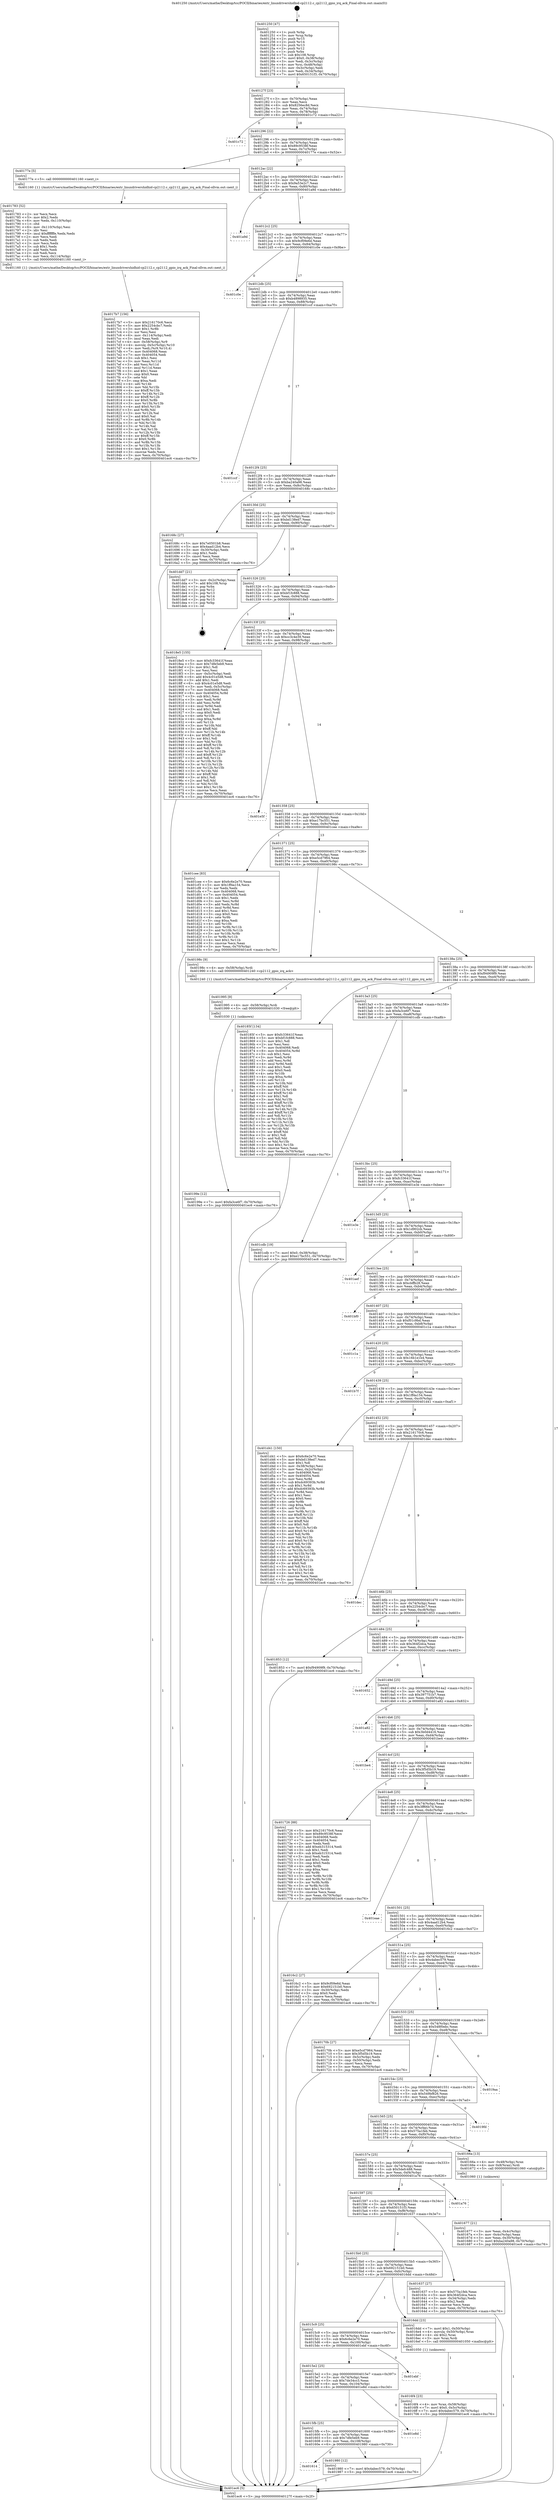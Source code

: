 digraph "0x401250" {
  label = "0x401250 (/mnt/c/Users/mathe/Desktop/tcc/POCII/binaries/extr_linuxdrivershidhid-cp2112.c_cp2112_gpio_irq_ack_Final-ollvm.out::main(0))"
  labelloc = "t"
  node[shape=record]

  Entry [label="",width=0.3,height=0.3,shape=circle,fillcolor=black,style=filled]
  "0x40127f" [label="{
     0x40127f [23]\l
     | [instrs]\l
     &nbsp;&nbsp;0x40127f \<+3\>: mov -0x70(%rbp),%eax\l
     &nbsp;&nbsp;0x401282 \<+2\>: mov %eax,%ecx\l
     &nbsp;&nbsp;0x401284 \<+6\>: sub $0x8256ec8d,%ecx\l
     &nbsp;&nbsp;0x40128a \<+3\>: mov %eax,-0x74(%rbp)\l
     &nbsp;&nbsp;0x40128d \<+3\>: mov %ecx,-0x78(%rbp)\l
     &nbsp;&nbsp;0x401290 \<+6\>: je 0000000000401c72 \<main+0xa22\>\l
  }"]
  "0x401c72" [label="{
     0x401c72\l
  }", style=dashed]
  "0x401296" [label="{
     0x401296 [22]\l
     | [instrs]\l
     &nbsp;&nbsp;0x401296 \<+5\>: jmp 000000000040129b \<main+0x4b\>\l
     &nbsp;&nbsp;0x40129b \<+3\>: mov -0x74(%rbp),%eax\l
     &nbsp;&nbsp;0x40129e \<+5\>: sub $0x89c9538f,%eax\l
     &nbsp;&nbsp;0x4012a3 \<+3\>: mov %eax,-0x7c(%rbp)\l
     &nbsp;&nbsp;0x4012a6 \<+6\>: je 000000000040177e \<main+0x52e\>\l
  }"]
  Exit [label="",width=0.3,height=0.3,shape=circle,fillcolor=black,style=filled,peripheries=2]
  "0x40177e" [label="{
     0x40177e [5]\l
     | [instrs]\l
     &nbsp;&nbsp;0x40177e \<+5\>: call 0000000000401160 \<next_i\>\l
     | [calls]\l
     &nbsp;&nbsp;0x401160 \{1\} (/mnt/c/Users/mathe/Desktop/tcc/POCII/binaries/extr_linuxdrivershidhid-cp2112.c_cp2112_gpio_irq_ack_Final-ollvm.out::next_i)\l
  }"]
  "0x4012ac" [label="{
     0x4012ac [22]\l
     | [instrs]\l
     &nbsp;&nbsp;0x4012ac \<+5\>: jmp 00000000004012b1 \<main+0x61\>\l
     &nbsp;&nbsp;0x4012b1 \<+3\>: mov -0x74(%rbp),%eax\l
     &nbsp;&nbsp;0x4012b4 \<+5\>: sub $0x9a53e2c7,%eax\l
     &nbsp;&nbsp;0x4012b9 \<+3\>: mov %eax,-0x80(%rbp)\l
     &nbsp;&nbsp;0x4012bc \<+6\>: je 0000000000401a9d \<main+0x84d\>\l
  }"]
  "0x40199e" [label="{
     0x40199e [12]\l
     | [instrs]\l
     &nbsp;&nbsp;0x40199e \<+7\>: movl $0xfa3ce6f7,-0x70(%rbp)\l
     &nbsp;&nbsp;0x4019a5 \<+5\>: jmp 0000000000401ec6 \<main+0xc76\>\l
  }"]
  "0x401a9d" [label="{
     0x401a9d\l
  }", style=dashed]
  "0x4012c2" [label="{
     0x4012c2 [25]\l
     | [instrs]\l
     &nbsp;&nbsp;0x4012c2 \<+5\>: jmp 00000000004012c7 \<main+0x77\>\l
     &nbsp;&nbsp;0x4012c7 \<+3\>: mov -0x74(%rbp),%eax\l
     &nbsp;&nbsp;0x4012ca \<+5\>: sub $0x9cf09e6d,%eax\l
     &nbsp;&nbsp;0x4012cf \<+6\>: mov %eax,-0x84(%rbp)\l
     &nbsp;&nbsp;0x4012d5 \<+6\>: je 0000000000401c0e \<main+0x9be\>\l
  }"]
  "0x401995" [label="{
     0x401995 [9]\l
     | [instrs]\l
     &nbsp;&nbsp;0x401995 \<+4\>: mov -0x58(%rbp),%rdi\l
     &nbsp;&nbsp;0x401999 \<+5\>: call 0000000000401030 \<free@plt\>\l
     | [calls]\l
     &nbsp;&nbsp;0x401030 \{1\} (unknown)\l
  }"]
  "0x401c0e" [label="{
     0x401c0e\l
  }", style=dashed]
  "0x4012db" [label="{
     0x4012db [25]\l
     | [instrs]\l
     &nbsp;&nbsp;0x4012db \<+5\>: jmp 00000000004012e0 \<main+0x90\>\l
     &nbsp;&nbsp;0x4012e0 \<+3\>: mov -0x74(%rbp),%eax\l
     &nbsp;&nbsp;0x4012e3 \<+5\>: sub $0xb4898935,%eax\l
     &nbsp;&nbsp;0x4012e8 \<+6\>: mov %eax,-0x88(%rbp)\l
     &nbsp;&nbsp;0x4012ee \<+6\>: je 0000000000401ccf \<main+0xa7f\>\l
  }"]
  "0x401614" [label="{
     0x401614\l
  }", style=dashed]
  "0x401ccf" [label="{
     0x401ccf\l
  }", style=dashed]
  "0x4012f4" [label="{
     0x4012f4 [25]\l
     | [instrs]\l
     &nbsp;&nbsp;0x4012f4 \<+5\>: jmp 00000000004012f9 \<main+0xa9\>\l
     &nbsp;&nbsp;0x4012f9 \<+3\>: mov -0x74(%rbp),%eax\l
     &nbsp;&nbsp;0x4012fc \<+5\>: sub $0xba240a98,%eax\l
     &nbsp;&nbsp;0x401301 \<+6\>: mov %eax,-0x8c(%rbp)\l
     &nbsp;&nbsp;0x401307 \<+6\>: je 000000000040168c \<main+0x43c\>\l
  }"]
  "0x401980" [label="{
     0x401980 [12]\l
     | [instrs]\l
     &nbsp;&nbsp;0x401980 \<+7\>: movl $0x4abec579,-0x70(%rbp)\l
     &nbsp;&nbsp;0x401987 \<+5\>: jmp 0000000000401ec6 \<main+0xc76\>\l
  }"]
  "0x40168c" [label="{
     0x40168c [27]\l
     | [instrs]\l
     &nbsp;&nbsp;0x40168c \<+5\>: mov $0x7e0501b8,%eax\l
     &nbsp;&nbsp;0x401691 \<+5\>: mov $0x4aad12b4,%ecx\l
     &nbsp;&nbsp;0x401696 \<+3\>: mov -0x30(%rbp),%edx\l
     &nbsp;&nbsp;0x401699 \<+3\>: cmp $0x1,%edx\l
     &nbsp;&nbsp;0x40169c \<+3\>: cmovl %ecx,%eax\l
     &nbsp;&nbsp;0x40169f \<+3\>: mov %eax,-0x70(%rbp)\l
     &nbsp;&nbsp;0x4016a2 \<+5\>: jmp 0000000000401ec6 \<main+0xc76\>\l
  }"]
  "0x40130d" [label="{
     0x40130d [25]\l
     | [instrs]\l
     &nbsp;&nbsp;0x40130d \<+5\>: jmp 0000000000401312 \<main+0xc2\>\l
     &nbsp;&nbsp;0x401312 \<+3\>: mov -0x74(%rbp),%eax\l
     &nbsp;&nbsp;0x401315 \<+5\>: sub $0xbd138ed7,%eax\l
     &nbsp;&nbsp;0x40131a \<+6\>: mov %eax,-0x90(%rbp)\l
     &nbsp;&nbsp;0x401320 \<+6\>: je 0000000000401dd7 \<main+0xb87\>\l
  }"]
  "0x4015fb" [label="{
     0x4015fb [25]\l
     | [instrs]\l
     &nbsp;&nbsp;0x4015fb \<+5\>: jmp 0000000000401600 \<main+0x3b0\>\l
     &nbsp;&nbsp;0x401600 \<+3\>: mov -0x74(%rbp),%eax\l
     &nbsp;&nbsp;0x401603 \<+5\>: sub $0x7dfe5eb9,%eax\l
     &nbsp;&nbsp;0x401608 \<+6\>: mov %eax,-0x108(%rbp)\l
     &nbsp;&nbsp;0x40160e \<+6\>: je 0000000000401980 \<main+0x730\>\l
  }"]
  "0x401dd7" [label="{
     0x401dd7 [21]\l
     | [instrs]\l
     &nbsp;&nbsp;0x401dd7 \<+3\>: mov -0x2c(%rbp),%eax\l
     &nbsp;&nbsp;0x401dda \<+7\>: add $0x108,%rsp\l
     &nbsp;&nbsp;0x401de1 \<+1\>: pop %rbx\l
     &nbsp;&nbsp;0x401de2 \<+2\>: pop %r12\l
     &nbsp;&nbsp;0x401de4 \<+2\>: pop %r13\l
     &nbsp;&nbsp;0x401de6 \<+2\>: pop %r14\l
     &nbsp;&nbsp;0x401de8 \<+2\>: pop %r15\l
     &nbsp;&nbsp;0x401dea \<+1\>: pop %rbp\l
     &nbsp;&nbsp;0x401deb \<+1\>: ret\l
  }"]
  "0x401326" [label="{
     0x401326 [25]\l
     | [instrs]\l
     &nbsp;&nbsp;0x401326 \<+5\>: jmp 000000000040132b \<main+0xdb\>\l
     &nbsp;&nbsp;0x40132b \<+3\>: mov -0x74(%rbp),%eax\l
     &nbsp;&nbsp;0x40132e \<+5\>: sub $0xbf1fc888,%eax\l
     &nbsp;&nbsp;0x401333 \<+6\>: mov %eax,-0x94(%rbp)\l
     &nbsp;&nbsp;0x401339 \<+6\>: je 00000000004018e5 \<main+0x695\>\l
  }"]
  "0x401e8d" [label="{
     0x401e8d\l
  }", style=dashed]
  "0x4018e5" [label="{
     0x4018e5 [155]\l
     | [instrs]\l
     &nbsp;&nbsp;0x4018e5 \<+5\>: mov $0xfc33641f,%eax\l
     &nbsp;&nbsp;0x4018ea \<+5\>: mov $0x7dfe5eb9,%ecx\l
     &nbsp;&nbsp;0x4018ef \<+2\>: mov $0x1,%dl\l
     &nbsp;&nbsp;0x4018f1 \<+2\>: xor %esi,%esi\l
     &nbsp;&nbsp;0x4018f3 \<+3\>: mov -0x5c(%rbp),%edi\l
     &nbsp;&nbsp;0x4018f6 \<+6\>: add $0x4c01e5d8,%edi\l
     &nbsp;&nbsp;0x4018fc \<+3\>: add $0x1,%edi\l
     &nbsp;&nbsp;0x4018ff \<+6\>: sub $0x4c01e5d8,%edi\l
     &nbsp;&nbsp;0x401905 \<+3\>: mov %edi,-0x5c(%rbp)\l
     &nbsp;&nbsp;0x401908 \<+7\>: mov 0x404068,%edi\l
     &nbsp;&nbsp;0x40190f \<+8\>: mov 0x404054,%r8d\l
     &nbsp;&nbsp;0x401917 \<+3\>: sub $0x1,%esi\l
     &nbsp;&nbsp;0x40191a \<+3\>: mov %edi,%r9d\l
     &nbsp;&nbsp;0x40191d \<+3\>: add %esi,%r9d\l
     &nbsp;&nbsp;0x401920 \<+4\>: imul %r9d,%edi\l
     &nbsp;&nbsp;0x401924 \<+3\>: and $0x1,%edi\l
     &nbsp;&nbsp;0x401927 \<+3\>: cmp $0x0,%edi\l
     &nbsp;&nbsp;0x40192a \<+4\>: sete %r10b\l
     &nbsp;&nbsp;0x40192e \<+4\>: cmp $0xa,%r8d\l
     &nbsp;&nbsp;0x401932 \<+4\>: setl %r11b\l
     &nbsp;&nbsp;0x401936 \<+3\>: mov %r10b,%bl\l
     &nbsp;&nbsp;0x401939 \<+3\>: xor $0xff,%bl\l
     &nbsp;&nbsp;0x40193c \<+3\>: mov %r11b,%r14b\l
     &nbsp;&nbsp;0x40193f \<+4\>: xor $0xff,%r14b\l
     &nbsp;&nbsp;0x401943 \<+3\>: xor $0x1,%dl\l
     &nbsp;&nbsp;0x401946 \<+3\>: mov %bl,%r15b\l
     &nbsp;&nbsp;0x401949 \<+4\>: and $0xff,%r15b\l
     &nbsp;&nbsp;0x40194d \<+3\>: and %dl,%r10b\l
     &nbsp;&nbsp;0x401950 \<+3\>: mov %r14b,%r12b\l
     &nbsp;&nbsp;0x401953 \<+4\>: and $0xff,%r12b\l
     &nbsp;&nbsp;0x401957 \<+3\>: and %dl,%r11b\l
     &nbsp;&nbsp;0x40195a \<+3\>: or %r10b,%r15b\l
     &nbsp;&nbsp;0x40195d \<+3\>: or %r11b,%r12b\l
     &nbsp;&nbsp;0x401960 \<+3\>: xor %r12b,%r15b\l
     &nbsp;&nbsp;0x401963 \<+3\>: or %r14b,%bl\l
     &nbsp;&nbsp;0x401966 \<+3\>: xor $0xff,%bl\l
     &nbsp;&nbsp;0x401969 \<+3\>: or $0x1,%dl\l
     &nbsp;&nbsp;0x40196c \<+2\>: and %dl,%bl\l
     &nbsp;&nbsp;0x40196e \<+3\>: or %bl,%r15b\l
     &nbsp;&nbsp;0x401971 \<+4\>: test $0x1,%r15b\l
     &nbsp;&nbsp;0x401975 \<+3\>: cmovne %ecx,%eax\l
     &nbsp;&nbsp;0x401978 \<+3\>: mov %eax,-0x70(%rbp)\l
     &nbsp;&nbsp;0x40197b \<+5\>: jmp 0000000000401ec6 \<main+0xc76\>\l
  }"]
  "0x40133f" [label="{
     0x40133f [25]\l
     | [instrs]\l
     &nbsp;&nbsp;0x40133f \<+5\>: jmp 0000000000401344 \<main+0xf4\>\l
     &nbsp;&nbsp;0x401344 \<+3\>: mov -0x74(%rbp),%eax\l
     &nbsp;&nbsp;0x401347 \<+5\>: sub $0xcc3c4e39,%eax\l
     &nbsp;&nbsp;0x40134c \<+6\>: mov %eax,-0x98(%rbp)\l
     &nbsp;&nbsp;0x401352 \<+6\>: je 0000000000401e5f \<main+0xc0f\>\l
  }"]
  "0x4015e2" [label="{
     0x4015e2 [25]\l
     | [instrs]\l
     &nbsp;&nbsp;0x4015e2 \<+5\>: jmp 00000000004015e7 \<main+0x397\>\l
     &nbsp;&nbsp;0x4015e7 \<+3\>: mov -0x74(%rbp),%eax\l
     &nbsp;&nbsp;0x4015ea \<+5\>: sub $0x7de34cc3,%eax\l
     &nbsp;&nbsp;0x4015ef \<+6\>: mov %eax,-0x104(%rbp)\l
     &nbsp;&nbsp;0x4015f5 \<+6\>: je 0000000000401e8d \<main+0xc3d\>\l
  }"]
  "0x401e5f" [label="{
     0x401e5f\l
  }", style=dashed]
  "0x401358" [label="{
     0x401358 [25]\l
     | [instrs]\l
     &nbsp;&nbsp;0x401358 \<+5\>: jmp 000000000040135d \<main+0x10d\>\l
     &nbsp;&nbsp;0x40135d \<+3\>: mov -0x74(%rbp),%eax\l
     &nbsp;&nbsp;0x401360 \<+5\>: sub $0xe17bc551,%eax\l
     &nbsp;&nbsp;0x401365 \<+6\>: mov %eax,-0x9c(%rbp)\l
     &nbsp;&nbsp;0x40136b \<+6\>: je 0000000000401cee \<main+0xa9e\>\l
  }"]
  "0x401ebf" [label="{
     0x401ebf\l
  }", style=dashed]
  "0x401cee" [label="{
     0x401cee [83]\l
     | [instrs]\l
     &nbsp;&nbsp;0x401cee \<+5\>: mov $0x6c6e2e70,%eax\l
     &nbsp;&nbsp;0x401cf3 \<+5\>: mov $0x1ff4a154,%ecx\l
     &nbsp;&nbsp;0x401cf8 \<+2\>: xor %edx,%edx\l
     &nbsp;&nbsp;0x401cfa \<+7\>: mov 0x404068,%esi\l
     &nbsp;&nbsp;0x401d01 \<+7\>: mov 0x404054,%edi\l
     &nbsp;&nbsp;0x401d08 \<+3\>: sub $0x1,%edx\l
     &nbsp;&nbsp;0x401d0b \<+3\>: mov %esi,%r8d\l
     &nbsp;&nbsp;0x401d0e \<+3\>: add %edx,%r8d\l
     &nbsp;&nbsp;0x401d11 \<+4\>: imul %r8d,%esi\l
     &nbsp;&nbsp;0x401d15 \<+3\>: and $0x1,%esi\l
     &nbsp;&nbsp;0x401d18 \<+3\>: cmp $0x0,%esi\l
     &nbsp;&nbsp;0x401d1b \<+4\>: sete %r9b\l
     &nbsp;&nbsp;0x401d1f \<+3\>: cmp $0xa,%edi\l
     &nbsp;&nbsp;0x401d22 \<+4\>: setl %r10b\l
     &nbsp;&nbsp;0x401d26 \<+3\>: mov %r9b,%r11b\l
     &nbsp;&nbsp;0x401d29 \<+3\>: and %r10b,%r11b\l
     &nbsp;&nbsp;0x401d2c \<+3\>: xor %r10b,%r9b\l
     &nbsp;&nbsp;0x401d2f \<+3\>: or %r9b,%r11b\l
     &nbsp;&nbsp;0x401d32 \<+4\>: test $0x1,%r11b\l
     &nbsp;&nbsp;0x401d36 \<+3\>: cmovne %ecx,%eax\l
     &nbsp;&nbsp;0x401d39 \<+3\>: mov %eax,-0x70(%rbp)\l
     &nbsp;&nbsp;0x401d3c \<+5\>: jmp 0000000000401ec6 \<main+0xc76\>\l
  }"]
  "0x401371" [label="{
     0x401371 [25]\l
     | [instrs]\l
     &nbsp;&nbsp;0x401371 \<+5\>: jmp 0000000000401376 \<main+0x126\>\l
     &nbsp;&nbsp;0x401376 \<+3\>: mov -0x74(%rbp),%eax\l
     &nbsp;&nbsp;0x401379 \<+5\>: sub $0xe5cd7964,%eax\l
     &nbsp;&nbsp;0x40137e \<+6\>: mov %eax,-0xa0(%rbp)\l
     &nbsp;&nbsp;0x401384 \<+6\>: je 000000000040198c \<main+0x73c\>\l
  }"]
  "0x4017b7" [label="{
     0x4017b7 [156]\l
     | [instrs]\l
     &nbsp;&nbsp;0x4017b7 \<+5\>: mov $0x216170c6,%ecx\l
     &nbsp;&nbsp;0x4017bc \<+5\>: mov $0x2254cbc7,%edx\l
     &nbsp;&nbsp;0x4017c1 \<+3\>: mov $0x1,%r8b\l
     &nbsp;&nbsp;0x4017c4 \<+2\>: xor %esi,%esi\l
     &nbsp;&nbsp;0x4017c6 \<+6\>: mov -0x114(%rbp),%edi\l
     &nbsp;&nbsp;0x4017cc \<+3\>: imul %eax,%edi\l
     &nbsp;&nbsp;0x4017cf \<+4\>: mov -0x58(%rbp),%r9\l
     &nbsp;&nbsp;0x4017d3 \<+4\>: movslq -0x5c(%rbp),%r10\l
     &nbsp;&nbsp;0x4017d7 \<+4\>: mov %edi,(%r9,%r10,4)\l
     &nbsp;&nbsp;0x4017db \<+7\>: mov 0x404068,%eax\l
     &nbsp;&nbsp;0x4017e2 \<+7\>: mov 0x404054,%edi\l
     &nbsp;&nbsp;0x4017e9 \<+3\>: sub $0x1,%esi\l
     &nbsp;&nbsp;0x4017ec \<+3\>: mov %eax,%r11d\l
     &nbsp;&nbsp;0x4017ef \<+3\>: add %esi,%r11d\l
     &nbsp;&nbsp;0x4017f2 \<+4\>: imul %r11d,%eax\l
     &nbsp;&nbsp;0x4017f6 \<+3\>: and $0x1,%eax\l
     &nbsp;&nbsp;0x4017f9 \<+3\>: cmp $0x0,%eax\l
     &nbsp;&nbsp;0x4017fc \<+3\>: sete %bl\l
     &nbsp;&nbsp;0x4017ff \<+3\>: cmp $0xa,%edi\l
     &nbsp;&nbsp;0x401802 \<+4\>: setl %r14b\l
     &nbsp;&nbsp;0x401806 \<+3\>: mov %bl,%r15b\l
     &nbsp;&nbsp;0x401809 \<+4\>: xor $0xff,%r15b\l
     &nbsp;&nbsp;0x40180d \<+3\>: mov %r14b,%r12b\l
     &nbsp;&nbsp;0x401810 \<+4\>: xor $0xff,%r12b\l
     &nbsp;&nbsp;0x401814 \<+4\>: xor $0x0,%r8b\l
     &nbsp;&nbsp;0x401818 \<+3\>: mov %r15b,%r13b\l
     &nbsp;&nbsp;0x40181b \<+4\>: and $0x0,%r13b\l
     &nbsp;&nbsp;0x40181f \<+3\>: and %r8b,%bl\l
     &nbsp;&nbsp;0x401822 \<+3\>: mov %r12b,%al\l
     &nbsp;&nbsp;0x401825 \<+2\>: and $0x0,%al\l
     &nbsp;&nbsp;0x401827 \<+3\>: and %r8b,%r14b\l
     &nbsp;&nbsp;0x40182a \<+3\>: or %bl,%r13b\l
     &nbsp;&nbsp;0x40182d \<+3\>: or %r14b,%al\l
     &nbsp;&nbsp;0x401830 \<+3\>: xor %al,%r13b\l
     &nbsp;&nbsp;0x401833 \<+3\>: or %r12b,%r15b\l
     &nbsp;&nbsp;0x401836 \<+4\>: xor $0xff,%r15b\l
     &nbsp;&nbsp;0x40183a \<+4\>: or $0x0,%r8b\l
     &nbsp;&nbsp;0x40183e \<+3\>: and %r8b,%r15b\l
     &nbsp;&nbsp;0x401841 \<+3\>: or %r15b,%r13b\l
     &nbsp;&nbsp;0x401844 \<+4\>: test $0x1,%r13b\l
     &nbsp;&nbsp;0x401848 \<+3\>: cmovne %edx,%ecx\l
     &nbsp;&nbsp;0x40184b \<+3\>: mov %ecx,-0x70(%rbp)\l
     &nbsp;&nbsp;0x40184e \<+5\>: jmp 0000000000401ec6 \<main+0xc76\>\l
  }"]
  "0x40198c" [label="{
     0x40198c [9]\l
     | [instrs]\l
     &nbsp;&nbsp;0x40198c \<+4\>: mov -0x58(%rbp),%rdi\l
     &nbsp;&nbsp;0x401990 \<+5\>: call 0000000000401240 \<cp2112_gpio_irq_ack\>\l
     | [calls]\l
     &nbsp;&nbsp;0x401240 \{1\} (/mnt/c/Users/mathe/Desktop/tcc/POCII/binaries/extr_linuxdrivershidhid-cp2112.c_cp2112_gpio_irq_ack_Final-ollvm.out::cp2112_gpio_irq_ack)\l
  }"]
  "0x40138a" [label="{
     0x40138a [25]\l
     | [instrs]\l
     &nbsp;&nbsp;0x40138a \<+5\>: jmp 000000000040138f \<main+0x13f\>\l
     &nbsp;&nbsp;0x40138f \<+3\>: mov -0x74(%rbp),%eax\l
     &nbsp;&nbsp;0x401392 \<+5\>: sub $0xf94909f9,%eax\l
     &nbsp;&nbsp;0x401397 \<+6\>: mov %eax,-0xa4(%rbp)\l
     &nbsp;&nbsp;0x40139d \<+6\>: je 000000000040185f \<main+0x60f\>\l
  }"]
  "0x401783" [label="{
     0x401783 [52]\l
     | [instrs]\l
     &nbsp;&nbsp;0x401783 \<+2\>: xor %ecx,%ecx\l
     &nbsp;&nbsp;0x401785 \<+5\>: mov $0x2,%edx\l
     &nbsp;&nbsp;0x40178a \<+6\>: mov %edx,-0x110(%rbp)\l
     &nbsp;&nbsp;0x401790 \<+1\>: cltd\l
     &nbsp;&nbsp;0x401791 \<+6\>: mov -0x110(%rbp),%esi\l
     &nbsp;&nbsp;0x401797 \<+2\>: idiv %esi\l
     &nbsp;&nbsp;0x401799 \<+6\>: imul $0xfffffffe,%edx,%edx\l
     &nbsp;&nbsp;0x40179f \<+2\>: mov %ecx,%edi\l
     &nbsp;&nbsp;0x4017a1 \<+2\>: sub %edx,%edi\l
     &nbsp;&nbsp;0x4017a3 \<+2\>: mov %ecx,%edx\l
     &nbsp;&nbsp;0x4017a5 \<+3\>: sub $0x1,%edx\l
     &nbsp;&nbsp;0x4017a8 \<+2\>: add %edx,%edi\l
     &nbsp;&nbsp;0x4017aa \<+2\>: sub %edi,%ecx\l
     &nbsp;&nbsp;0x4017ac \<+6\>: mov %ecx,-0x114(%rbp)\l
     &nbsp;&nbsp;0x4017b2 \<+5\>: call 0000000000401160 \<next_i\>\l
     | [calls]\l
     &nbsp;&nbsp;0x401160 \{1\} (/mnt/c/Users/mathe/Desktop/tcc/POCII/binaries/extr_linuxdrivershidhid-cp2112.c_cp2112_gpio_irq_ack_Final-ollvm.out::next_i)\l
  }"]
  "0x40185f" [label="{
     0x40185f [134]\l
     | [instrs]\l
     &nbsp;&nbsp;0x40185f \<+5\>: mov $0xfc33641f,%eax\l
     &nbsp;&nbsp;0x401864 \<+5\>: mov $0xbf1fc888,%ecx\l
     &nbsp;&nbsp;0x401869 \<+2\>: mov $0x1,%dl\l
     &nbsp;&nbsp;0x40186b \<+2\>: xor %esi,%esi\l
     &nbsp;&nbsp;0x40186d \<+7\>: mov 0x404068,%edi\l
     &nbsp;&nbsp;0x401874 \<+8\>: mov 0x404054,%r8d\l
     &nbsp;&nbsp;0x40187c \<+3\>: sub $0x1,%esi\l
     &nbsp;&nbsp;0x40187f \<+3\>: mov %edi,%r9d\l
     &nbsp;&nbsp;0x401882 \<+3\>: add %esi,%r9d\l
     &nbsp;&nbsp;0x401885 \<+4\>: imul %r9d,%edi\l
     &nbsp;&nbsp;0x401889 \<+3\>: and $0x1,%edi\l
     &nbsp;&nbsp;0x40188c \<+3\>: cmp $0x0,%edi\l
     &nbsp;&nbsp;0x40188f \<+4\>: sete %r10b\l
     &nbsp;&nbsp;0x401893 \<+4\>: cmp $0xa,%r8d\l
     &nbsp;&nbsp;0x401897 \<+4\>: setl %r11b\l
     &nbsp;&nbsp;0x40189b \<+3\>: mov %r10b,%bl\l
     &nbsp;&nbsp;0x40189e \<+3\>: xor $0xff,%bl\l
     &nbsp;&nbsp;0x4018a1 \<+3\>: mov %r11b,%r14b\l
     &nbsp;&nbsp;0x4018a4 \<+4\>: xor $0xff,%r14b\l
     &nbsp;&nbsp;0x4018a8 \<+3\>: xor $0x1,%dl\l
     &nbsp;&nbsp;0x4018ab \<+3\>: mov %bl,%r15b\l
     &nbsp;&nbsp;0x4018ae \<+4\>: and $0xff,%r15b\l
     &nbsp;&nbsp;0x4018b2 \<+3\>: and %dl,%r10b\l
     &nbsp;&nbsp;0x4018b5 \<+3\>: mov %r14b,%r12b\l
     &nbsp;&nbsp;0x4018b8 \<+4\>: and $0xff,%r12b\l
     &nbsp;&nbsp;0x4018bc \<+3\>: and %dl,%r11b\l
     &nbsp;&nbsp;0x4018bf \<+3\>: or %r10b,%r15b\l
     &nbsp;&nbsp;0x4018c2 \<+3\>: or %r11b,%r12b\l
     &nbsp;&nbsp;0x4018c5 \<+3\>: xor %r12b,%r15b\l
     &nbsp;&nbsp;0x4018c8 \<+3\>: or %r14b,%bl\l
     &nbsp;&nbsp;0x4018cb \<+3\>: xor $0xff,%bl\l
     &nbsp;&nbsp;0x4018ce \<+3\>: or $0x1,%dl\l
     &nbsp;&nbsp;0x4018d1 \<+2\>: and %dl,%bl\l
     &nbsp;&nbsp;0x4018d3 \<+3\>: or %bl,%r15b\l
     &nbsp;&nbsp;0x4018d6 \<+4\>: test $0x1,%r15b\l
     &nbsp;&nbsp;0x4018da \<+3\>: cmovne %ecx,%eax\l
     &nbsp;&nbsp;0x4018dd \<+3\>: mov %eax,-0x70(%rbp)\l
     &nbsp;&nbsp;0x4018e0 \<+5\>: jmp 0000000000401ec6 \<main+0xc76\>\l
  }"]
  "0x4013a3" [label="{
     0x4013a3 [25]\l
     | [instrs]\l
     &nbsp;&nbsp;0x4013a3 \<+5\>: jmp 00000000004013a8 \<main+0x158\>\l
     &nbsp;&nbsp;0x4013a8 \<+3\>: mov -0x74(%rbp),%eax\l
     &nbsp;&nbsp;0x4013ab \<+5\>: sub $0xfa3ce6f7,%eax\l
     &nbsp;&nbsp;0x4013b0 \<+6\>: mov %eax,-0xa8(%rbp)\l
     &nbsp;&nbsp;0x4013b6 \<+6\>: je 0000000000401cdb \<main+0xa8b\>\l
  }"]
  "0x4016f4" [label="{
     0x4016f4 [23]\l
     | [instrs]\l
     &nbsp;&nbsp;0x4016f4 \<+4\>: mov %rax,-0x58(%rbp)\l
     &nbsp;&nbsp;0x4016f8 \<+7\>: movl $0x0,-0x5c(%rbp)\l
     &nbsp;&nbsp;0x4016ff \<+7\>: movl $0x4abec579,-0x70(%rbp)\l
     &nbsp;&nbsp;0x401706 \<+5\>: jmp 0000000000401ec6 \<main+0xc76\>\l
  }"]
  "0x401cdb" [label="{
     0x401cdb [19]\l
     | [instrs]\l
     &nbsp;&nbsp;0x401cdb \<+7\>: movl $0x0,-0x38(%rbp)\l
     &nbsp;&nbsp;0x401ce2 \<+7\>: movl $0xe17bc551,-0x70(%rbp)\l
     &nbsp;&nbsp;0x401ce9 \<+5\>: jmp 0000000000401ec6 \<main+0xc76\>\l
  }"]
  "0x4013bc" [label="{
     0x4013bc [25]\l
     | [instrs]\l
     &nbsp;&nbsp;0x4013bc \<+5\>: jmp 00000000004013c1 \<main+0x171\>\l
     &nbsp;&nbsp;0x4013c1 \<+3\>: mov -0x74(%rbp),%eax\l
     &nbsp;&nbsp;0x4013c4 \<+5\>: sub $0xfc33641f,%eax\l
     &nbsp;&nbsp;0x4013c9 \<+6\>: mov %eax,-0xac(%rbp)\l
     &nbsp;&nbsp;0x4013cf \<+6\>: je 0000000000401e3e \<main+0xbee\>\l
  }"]
  "0x4015c9" [label="{
     0x4015c9 [25]\l
     | [instrs]\l
     &nbsp;&nbsp;0x4015c9 \<+5\>: jmp 00000000004015ce \<main+0x37e\>\l
     &nbsp;&nbsp;0x4015ce \<+3\>: mov -0x74(%rbp),%eax\l
     &nbsp;&nbsp;0x4015d1 \<+5\>: sub $0x6c6e2e70,%eax\l
     &nbsp;&nbsp;0x4015d6 \<+6\>: mov %eax,-0x100(%rbp)\l
     &nbsp;&nbsp;0x4015dc \<+6\>: je 0000000000401ebf \<main+0xc6f\>\l
  }"]
  "0x401e3e" [label="{
     0x401e3e\l
  }", style=dashed]
  "0x4013d5" [label="{
     0x4013d5 [25]\l
     | [instrs]\l
     &nbsp;&nbsp;0x4013d5 \<+5\>: jmp 00000000004013da \<main+0x18a\>\l
     &nbsp;&nbsp;0x4013da \<+3\>: mov -0x74(%rbp),%eax\l
     &nbsp;&nbsp;0x4013dd \<+5\>: sub $0x1d902cb,%eax\l
     &nbsp;&nbsp;0x4013e2 \<+6\>: mov %eax,-0xb0(%rbp)\l
     &nbsp;&nbsp;0x4013e8 \<+6\>: je 0000000000401aef \<main+0x89f\>\l
  }"]
  "0x4016dd" [label="{
     0x4016dd [23]\l
     | [instrs]\l
     &nbsp;&nbsp;0x4016dd \<+7\>: movl $0x1,-0x50(%rbp)\l
     &nbsp;&nbsp;0x4016e4 \<+4\>: movslq -0x50(%rbp),%rax\l
     &nbsp;&nbsp;0x4016e8 \<+4\>: shl $0x2,%rax\l
     &nbsp;&nbsp;0x4016ec \<+3\>: mov %rax,%rdi\l
     &nbsp;&nbsp;0x4016ef \<+5\>: call 0000000000401050 \<malloc@plt\>\l
     | [calls]\l
     &nbsp;&nbsp;0x401050 \{1\} (unknown)\l
  }"]
  "0x401aef" [label="{
     0x401aef\l
  }", style=dashed]
  "0x4013ee" [label="{
     0x4013ee [25]\l
     | [instrs]\l
     &nbsp;&nbsp;0x4013ee \<+5\>: jmp 00000000004013f3 \<main+0x1a3\>\l
     &nbsp;&nbsp;0x4013f3 \<+3\>: mov -0x74(%rbp),%eax\l
     &nbsp;&nbsp;0x4013f6 \<+5\>: sub $0xcbffb28,%eax\l
     &nbsp;&nbsp;0x4013fb \<+6\>: mov %eax,-0xb4(%rbp)\l
     &nbsp;&nbsp;0x401401 \<+6\>: je 0000000000401bf0 \<main+0x9a0\>\l
  }"]
  "0x401677" [label="{
     0x401677 [21]\l
     | [instrs]\l
     &nbsp;&nbsp;0x401677 \<+3\>: mov %eax,-0x4c(%rbp)\l
     &nbsp;&nbsp;0x40167a \<+3\>: mov -0x4c(%rbp),%eax\l
     &nbsp;&nbsp;0x40167d \<+3\>: mov %eax,-0x30(%rbp)\l
     &nbsp;&nbsp;0x401680 \<+7\>: movl $0xba240a98,-0x70(%rbp)\l
     &nbsp;&nbsp;0x401687 \<+5\>: jmp 0000000000401ec6 \<main+0xc76\>\l
  }"]
  "0x401bf0" [label="{
     0x401bf0\l
  }", style=dashed]
  "0x401407" [label="{
     0x401407 [25]\l
     | [instrs]\l
     &nbsp;&nbsp;0x401407 \<+5\>: jmp 000000000040140c \<main+0x1bc\>\l
     &nbsp;&nbsp;0x40140c \<+3\>: mov -0x74(%rbp),%eax\l
     &nbsp;&nbsp;0x40140f \<+5\>: sub $0xf01c9bd,%eax\l
     &nbsp;&nbsp;0x401414 \<+6\>: mov %eax,-0xb8(%rbp)\l
     &nbsp;&nbsp;0x40141a \<+6\>: je 0000000000401c1a \<main+0x9ca\>\l
  }"]
  "0x401250" [label="{
     0x401250 [47]\l
     | [instrs]\l
     &nbsp;&nbsp;0x401250 \<+1\>: push %rbp\l
     &nbsp;&nbsp;0x401251 \<+3\>: mov %rsp,%rbp\l
     &nbsp;&nbsp;0x401254 \<+2\>: push %r15\l
     &nbsp;&nbsp;0x401256 \<+2\>: push %r14\l
     &nbsp;&nbsp;0x401258 \<+2\>: push %r13\l
     &nbsp;&nbsp;0x40125a \<+2\>: push %r12\l
     &nbsp;&nbsp;0x40125c \<+1\>: push %rbx\l
     &nbsp;&nbsp;0x40125d \<+7\>: sub $0x108,%rsp\l
     &nbsp;&nbsp;0x401264 \<+7\>: movl $0x0,-0x38(%rbp)\l
     &nbsp;&nbsp;0x40126b \<+3\>: mov %edi,-0x3c(%rbp)\l
     &nbsp;&nbsp;0x40126e \<+4\>: mov %rsi,-0x48(%rbp)\l
     &nbsp;&nbsp;0x401272 \<+3\>: mov -0x3c(%rbp),%edi\l
     &nbsp;&nbsp;0x401275 \<+3\>: mov %edi,-0x34(%rbp)\l
     &nbsp;&nbsp;0x401278 \<+7\>: movl $0x650151f3,-0x70(%rbp)\l
  }"]
  "0x401c1a" [label="{
     0x401c1a\l
  }", style=dashed]
  "0x401420" [label="{
     0x401420 [25]\l
     | [instrs]\l
     &nbsp;&nbsp;0x401420 \<+5\>: jmp 0000000000401425 \<main+0x1d5\>\l
     &nbsp;&nbsp;0x401425 \<+3\>: mov -0x74(%rbp),%eax\l
     &nbsp;&nbsp;0x401428 \<+5\>: sub $0x16b1e1b4,%eax\l
     &nbsp;&nbsp;0x40142d \<+6\>: mov %eax,-0xbc(%rbp)\l
     &nbsp;&nbsp;0x401433 \<+6\>: je 0000000000401b7f \<main+0x92f\>\l
  }"]
  "0x401ec6" [label="{
     0x401ec6 [5]\l
     | [instrs]\l
     &nbsp;&nbsp;0x401ec6 \<+5\>: jmp 000000000040127f \<main+0x2f\>\l
  }"]
  "0x401b7f" [label="{
     0x401b7f\l
  }", style=dashed]
  "0x401439" [label="{
     0x401439 [25]\l
     | [instrs]\l
     &nbsp;&nbsp;0x401439 \<+5\>: jmp 000000000040143e \<main+0x1ee\>\l
     &nbsp;&nbsp;0x40143e \<+3\>: mov -0x74(%rbp),%eax\l
     &nbsp;&nbsp;0x401441 \<+5\>: sub $0x1ff4a154,%eax\l
     &nbsp;&nbsp;0x401446 \<+6\>: mov %eax,-0xc0(%rbp)\l
     &nbsp;&nbsp;0x40144c \<+6\>: je 0000000000401d41 \<main+0xaf1\>\l
  }"]
  "0x4015b0" [label="{
     0x4015b0 [25]\l
     | [instrs]\l
     &nbsp;&nbsp;0x4015b0 \<+5\>: jmp 00000000004015b5 \<main+0x365\>\l
     &nbsp;&nbsp;0x4015b5 \<+3\>: mov -0x74(%rbp),%eax\l
     &nbsp;&nbsp;0x4015b8 \<+5\>: sub $0x692151b0,%eax\l
     &nbsp;&nbsp;0x4015bd \<+6\>: mov %eax,-0xfc(%rbp)\l
     &nbsp;&nbsp;0x4015c3 \<+6\>: je 00000000004016dd \<main+0x48d\>\l
  }"]
  "0x401d41" [label="{
     0x401d41 [150]\l
     | [instrs]\l
     &nbsp;&nbsp;0x401d41 \<+5\>: mov $0x6c6e2e70,%eax\l
     &nbsp;&nbsp;0x401d46 \<+5\>: mov $0xbd138ed7,%ecx\l
     &nbsp;&nbsp;0x401d4b \<+2\>: mov $0x1,%dl\l
     &nbsp;&nbsp;0x401d4d \<+3\>: mov -0x38(%rbp),%esi\l
     &nbsp;&nbsp;0x401d50 \<+3\>: mov %esi,-0x2c(%rbp)\l
     &nbsp;&nbsp;0x401d53 \<+7\>: mov 0x404068,%esi\l
     &nbsp;&nbsp;0x401d5a \<+7\>: mov 0x404054,%edi\l
     &nbsp;&nbsp;0x401d61 \<+3\>: mov %esi,%r8d\l
     &nbsp;&nbsp;0x401d64 \<+7\>: sub $0xdc69393b,%r8d\l
     &nbsp;&nbsp;0x401d6b \<+4\>: sub $0x1,%r8d\l
     &nbsp;&nbsp;0x401d6f \<+7\>: add $0xdc69393b,%r8d\l
     &nbsp;&nbsp;0x401d76 \<+4\>: imul %r8d,%esi\l
     &nbsp;&nbsp;0x401d7a \<+3\>: and $0x1,%esi\l
     &nbsp;&nbsp;0x401d7d \<+3\>: cmp $0x0,%esi\l
     &nbsp;&nbsp;0x401d80 \<+4\>: sete %r9b\l
     &nbsp;&nbsp;0x401d84 \<+3\>: cmp $0xa,%edi\l
     &nbsp;&nbsp;0x401d87 \<+4\>: setl %r10b\l
     &nbsp;&nbsp;0x401d8b \<+3\>: mov %r9b,%r11b\l
     &nbsp;&nbsp;0x401d8e \<+4\>: xor $0xff,%r11b\l
     &nbsp;&nbsp;0x401d92 \<+3\>: mov %r10b,%bl\l
     &nbsp;&nbsp;0x401d95 \<+3\>: xor $0xff,%bl\l
     &nbsp;&nbsp;0x401d98 \<+3\>: xor $0x0,%dl\l
     &nbsp;&nbsp;0x401d9b \<+3\>: mov %r11b,%r14b\l
     &nbsp;&nbsp;0x401d9e \<+4\>: and $0x0,%r14b\l
     &nbsp;&nbsp;0x401da2 \<+3\>: and %dl,%r9b\l
     &nbsp;&nbsp;0x401da5 \<+3\>: mov %bl,%r15b\l
     &nbsp;&nbsp;0x401da8 \<+4\>: and $0x0,%r15b\l
     &nbsp;&nbsp;0x401dac \<+3\>: and %dl,%r10b\l
     &nbsp;&nbsp;0x401daf \<+3\>: or %r9b,%r14b\l
     &nbsp;&nbsp;0x401db2 \<+3\>: or %r10b,%r15b\l
     &nbsp;&nbsp;0x401db5 \<+3\>: xor %r15b,%r14b\l
     &nbsp;&nbsp;0x401db8 \<+3\>: or %bl,%r11b\l
     &nbsp;&nbsp;0x401dbb \<+4\>: xor $0xff,%r11b\l
     &nbsp;&nbsp;0x401dbf \<+3\>: or $0x0,%dl\l
     &nbsp;&nbsp;0x401dc2 \<+3\>: and %dl,%r11b\l
     &nbsp;&nbsp;0x401dc5 \<+3\>: or %r11b,%r14b\l
     &nbsp;&nbsp;0x401dc8 \<+4\>: test $0x1,%r14b\l
     &nbsp;&nbsp;0x401dcc \<+3\>: cmovne %ecx,%eax\l
     &nbsp;&nbsp;0x401dcf \<+3\>: mov %eax,-0x70(%rbp)\l
     &nbsp;&nbsp;0x401dd2 \<+5\>: jmp 0000000000401ec6 \<main+0xc76\>\l
  }"]
  "0x401452" [label="{
     0x401452 [25]\l
     | [instrs]\l
     &nbsp;&nbsp;0x401452 \<+5\>: jmp 0000000000401457 \<main+0x207\>\l
     &nbsp;&nbsp;0x401457 \<+3\>: mov -0x74(%rbp),%eax\l
     &nbsp;&nbsp;0x40145a \<+5\>: sub $0x216170c6,%eax\l
     &nbsp;&nbsp;0x40145f \<+6\>: mov %eax,-0xc4(%rbp)\l
     &nbsp;&nbsp;0x401465 \<+6\>: je 0000000000401dec \<main+0xb9c\>\l
  }"]
  "0x401637" [label="{
     0x401637 [27]\l
     | [instrs]\l
     &nbsp;&nbsp;0x401637 \<+5\>: mov $0x575a1feb,%eax\l
     &nbsp;&nbsp;0x40163c \<+5\>: mov $0x364f2dca,%ecx\l
     &nbsp;&nbsp;0x401641 \<+3\>: mov -0x34(%rbp),%edx\l
     &nbsp;&nbsp;0x401644 \<+3\>: cmp $0x2,%edx\l
     &nbsp;&nbsp;0x401647 \<+3\>: cmovne %ecx,%eax\l
     &nbsp;&nbsp;0x40164a \<+3\>: mov %eax,-0x70(%rbp)\l
     &nbsp;&nbsp;0x40164d \<+5\>: jmp 0000000000401ec6 \<main+0xc76\>\l
  }"]
  "0x401dec" [label="{
     0x401dec\l
  }", style=dashed]
  "0x40146b" [label="{
     0x40146b [25]\l
     | [instrs]\l
     &nbsp;&nbsp;0x40146b \<+5\>: jmp 0000000000401470 \<main+0x220\>\l
     &nbsp;&nbsp;0x401470 \<+3\>: mov -0x74(%rbp),%eax\l
     &nbsp;&nbsp;0x401473 \<+5\>: sub $0x2254cbc7,%eax\l
     &nbsp;&nbsp;0x401478 \<+6\>: mov %eax,-0xc8(%rbp)\l
     &nbsp;&nbsp;0x40147e \<+6\>: je 0000000000401853 \<main+0x603\>\l
  }"]
  "0x401597" [label="{
     0x401597 [25]\l
     | [instrs]\l
     &nbsp;&nbsp;0x401597 \<+5\>: jmp 000000000040159c \<main+0x34c\>\l
     &nbsp;&nbsp;0x40159c \<+3\>: mov -0x74(%rbp),%eax\l
     &nbsp;&nbsp;0x40159f \<+5\>: sub $0x650151f3,%eax\l
     &nbsp;&nbsp;0x4015a4 \<+6\>: mov %eax,-0xf8(%rbp)\l
     &nbsp;&nbsp;0x4015aa \<+6\>: je 0000000000401637 \<main+0x3e7\>\l
  }"]
  "0x401853" [label="{
     0x401853 [12]\l
     | [instrs]\l
     &nbsp;&nbsp;0x401853 \<+7\>: movl $0xf94909f9,-0x70(%rbp)\l
     &nbsp;&nbsp;0x40185a \<+5\>: jmp 0000000000401ec6 \<main+0xc76\>\l
  }"]
  "0x401484" [label="{
     0x401484 [25]\l
     | [instrs]\l
     &nbsp;&nbsp;0x401484 \<+5\>: jmp 0000000000401489 \<main+0x239\>\l
     &nbsp;&nbsp;0x401489 \<+3\>: mov -0x74(%rbp),%eax\l
     &nbsp;&nbsp;0x40148c \<+5\>: sub $0x364f2dca,%eax\l
     &nbsp;&nbsp;0x401491 \<+6\>: mov %eax,-0xcc(%rbp)\l
     &nbsp;&nbsp;0x401497 \<+6\>: je 0000000000401652 \<main+0x402\>\l
  }"]
  "0x401a76" [label="{
     0x401a76\l
  }", style=dashed]
  "0x401652" [label="{
     0x401652\l
  }", style=dashed]
  "0x40149d" [label="{
     0x40149d [25]\l
     | [instrs]\l
     &nbsp;&nbsp;0x40149d \<+5\>: jmp 00000000004014a2 \<main+0x252\>\l
     &nbsp;&nbsp;0x4014a2 \<+3\>: mov -0x74(%rbp),%eax\l
     &nbsp;&nbsp;0x4014a5 \<+5\>: sub $0x397751b7,%eax\l
     &nbsp;&nbsp;0x4014aa \<+6\>: mov %eax,-0xd0(%rbp)\l
     &nbsp;&nbsp;0x4014b0 \<+6\>: je 0000000000401a82 \<main+0x832\>\l
  }"]
  "0x40157e" [label="{
     0x40157e [25]\l
     | [instrs]\l
     &nbsp;&nbsp;0x40157e \<+5\>: jmp 0000000000401583 \<main+0x333\>\l
     &nbsp;&nbsp;0x401583 \<+3\>: mov -0x74(%rbp),%eax\l
     &nbsp;&nbsp;0x401586 \<+5\>: sub $0x5defc488,%eax\l
     &nbsp;&nbsp;0x40158b \<+6\>: mov %eax,-0xf4(%rbp)\l
     &nbsp;&nbsp;0x401591 \<+6\>: je 0000000000401a76 \<main+0x826\>\l
  }"]
  "0x401a82" [label="{
     0x401a82\l
  }", style=dashed]
  "0x4014b6" [label="{
     0x4014b6 [25]\l
     | [instrs]\l
     &nbsp;&nbsp;0x4014b6 \<+5\>: jmp 00000000004014bb \<main+0x26b\>\l
     &nbsp;&nbsp;0x4014bb \<+3\>: mov -0x74(%rbp),%eax\l
     &nbsp;&nbsp;0x4014be \<+5\>: sub $0x3b0d4416,%eax\l
     &nbsp;&nbsp;0x4014c3 \<+6\>: mov %eax,-0xd4(%rbp)\l
     &nbsp;&nbsp;0x4014c9 \<+6\>: je 0000000000401be4 \<main+0x994\>\l
  }"]
  "0x40166a" [label="{
     0x40166a [13]\l
     | [instrs]\l
     &nbsp;&nbsp;0x40166a \<+4\>: mov -0x48(%rbp),%rax\l
     &nbsp;&nbsp;0x40166e \<+4\>: mov 0x8(%rax),%rdi\l
     &nbsp;&nbsp;0x401672 \<+5\>: call 0000000000401060 \<atoi@plt\>\l
     | [calls]\l
     &nbsp;&nbsp;0x401060 \{1\} (unknown)\l
  }"]
  "0x401be4" [label="{
     0x401be4\l
  }", style=dashed]
  "0x4014cf" [label="{
     0x4014cf [25]\l
     | [instrs]\l
     &nbsp;&nbsp;0x4014cf \<+5\>: jmp 00000000004014d4 \<main+0x284\>\l
     &nbsp;&nbsp;0x4014d4 \<+3\>: mov -0x74(%rbp),%eax\l
     &nbsp;&nbsp;0x4014d7 \<+5\>: sub $0x3f5d5b19,%eax\l
     &nbsp;&nbsp;0x4014dc \<+6\>: mov %eax,-0xd8(%rbp)\l
     &nbsp;&nbsp;0x4014e2 \<+6\>: je 0000000000401726 \<main+0x4d6\>\l
  }"]
  "0x401565" [label="{
     0x401565 [25]\l
     | [instrs]\l
     &nbsp;&nbsp;0x401565 \<+5\>: jmp 000000000040156a \<main+0x31a\>\l
     &nbsp;&nbsp;0x40156a \<+3\>: mov -0x74(%rbp),%eax\l
     &nbsp;&nbsp;0x40156d \<+5\>: sub $0x575a1feb,%eax\l
     &nbsp;&nbsp;0x401572 \<+6\>: mov %eax,-0xf0(%rbp)\l
     &nbsp;&nbsp;0x401578 \<+6\>: je 000000000040166a \<main+0x41a\>\l
  }"]
  "0x401726" [label="{
     0x401726 [88]\l
     | [instrs]\l
     &nbsp;&nbsp;0x401726 \<+5\>: mov $0x216170c6,%eax\l
     &nbsp;&nbsp;0x40172b \<+5\>: mov $0x89c9538f,%ecx\l
     &nbsp;&nbsp;0x401730 \<+7\>: mov 0x404068,%edx\l
     &nbsp;&nbsp;0x401737 \<+7\>: mov 0x404054,%esi\l
     &nbsp;&nbsp;0x40173e \<+2\>: mov %edx,%edi\l
     &nbsp;&nbsp;0x401740 \<+6\>: add $0xeb315314,%edi\l
     &nbsp;&nbsp;0x401746 \<+3\>: sub $0x1,%edi\l
     &nbsp;&nbsp;0x401749 \<+6\>: sub $0xeb315314,%edi\l
     &nbsp;&nbsp;0x40174f \<+3\>: imul %edi,%edx\l
     &nbsp;&nbsp;0x401752 \<+3\>: and $0x1,%edx\l
     &nbsp;&nbsp;0x401755 \<+3\>: cmp $0x0,%edx\l
     &nbsp;&nbsp;0x401758 \<+4\>: sete %r8b\l
     &nbsp;&nbsp;0x40175c \<+3\>: cmp $0xa,%esi\l
     &nbsp;&nbsp;0x40175f \<+4\>: setl %r9b\l
     &nbsp;&nbsp;0x401763 \<+3\>: mov %r8b,%r10b\l
     &nbsp;&nbsp;0x401766 \<+3\>: and %r9b,%r10b\l
     &nbsp;&nbsp;0x401769 \<+3\>: xor %r9b,%r8b\l
     &nbsp;&nbsp;0x40176c \<+3\>: or %r8b,%r10b\l
     &nbsp;&nbsp;0x40176f \<+4\>: test $0x1,%r10b\l
     &nbsp;&nbsp;0x401773 \<+3\>: cmovne %ecx,%eax\l
     &nbsp;&nbsp;0x401776 \<+3\>: mov %eax,-0x70(%rbp)\l
     &nbsp;&nbsp;0x401779 \<+5\>: jmp 0000000000401ec6 \<main+0xc76\>\l
  }"]
  "0x4014e8" [label="{
     0x4014e8 [25]\l
     | [instrs]\l
     &nbsp;&nbsp;0x4014e8 \<+5\>: jmp 00000000004014ed \<main+0x29d\>\l
     &nbsp;&nbsp;0x4014ed \<+3\>: mov -0x74(%rbp),%eax\l
     &nbsp;&nbsp;0x4014f0 \<+5\>: sub $0x3ff66b7d,%eax\l
     &nbsp;&nbsp;0x4014f5 \<+6\>: mov %eax,-0xdc(%rbp)\l
     &nbsp;&nbsp;0x4014fb \<+6\>: je 0000000000401eae \<main+0xc5e\>\l
  }"]
  "0x4019fd" [label="{
     0x4019fd\l
  }", style=dashed]
  "0x401eae" [label="{
     0x401eae\l
  }", style=dashed]
  "0x401501" [label="{
     0x401501 [25]\l
     | [instrs]\l
     &nbsp;&nbsp;0x401501 \<+5\>: jmp 0000000000401506 \<main+0x2b6\>\l
     &nbsp;&nbsp;0x401506 \<+3\>: mov -0x74(%rbp),%eax\l
     &nbsp;&nbsp;0x401509 \<+5\>: sub $0x4aad12b4,%eax\l
     &nbsp;&nbsp;0x40150e \<+6\>: mov %eax,-0xe0(%rbp)\l
     &nbsp;&nbsp;0x401514 \<+6\>: je 00000000004016c2 \<main+0x472\>\l
  }"]
  "0x40154c" [label="{
     0x40154c [25]\l
     | [instrs]\l
     &nbsp;&nbsp;0x40154c \<+5\>: jmp 0000000000401551 \<main+0x301\>\l
     &nbsp;&nbsp;0x401551 \<+3\>: mov -0x74(%rbp),%eax\l
     &nbsp;&nbsp;0x401554 \<+5\>: sub $0x549bf826,%eax\l
     &nbsp;&nbsp;0x401559 \<+6\>: mov %eax,-0xec(%rbp)\l
     &nbsp;&nbsp;0x40155f \<+6\>: je 00000000004019fd \<main+0x7ad\>\l
  }"]
  "0x4016c2" [label="{
     0x4016c2 [27]\l
     | [instrs]\l
     &nbsp;&nbsp;0x4016c2 \<+5\>: mov $0x9cf09e6d,%eax\l
     &nbsp;&nbsp;0x4016c7 \<+5\>: mov $0x692151b0,%ecx\l
     &nbsp;&nbsp;0x4016cc \<+3\>: mov -0x30(%rbp),%edx\l
     &nbsp;&nbsp;0x4016cf \<+3\>: cmp $0x0,%edx\l
     &nbsp;&nbsp;0x4016d2 \<+3\>: cmove %ecx,%eax\l
     &nbsp;&nbsp;0x4016d5 \<+3\>: mov %eax,-0x70(%rbp)\l
     &nbsp;&nbsp;0x4016d8 \<+5\>: jmp 0000000000401ec6 \<main+0xc76\>\l
  }"]
  "0x40151a" [label="{
     0x40151a [25]\l
     | [instrs]\l
     &nbsp;&nbsp;0x40151a \<+5\>: jmp 000000000040151f \<main+0x2cf\>\l
     &nbsp;&nbsp;0x40151f \<+3\>: mov -0x74(%rbp),%eax\l
     &nbsp;&nbsp;0x401522 \<+5\>: sub $0x4abec579,%eax\l
     &nbsp;&nbsp;0x401527 \<+6\>: mov %eax,-0xe4(%rbp)\l
     &nbsp;&nbsp;0x40152d \<+6\>: je 000000000040170b \<main+0x4bb\>\l
  }"]
  "0x4019aa" [label="{
     0x4019aa\l
  }", style=dashed]
  "0x40170b" [label="{
     0x40170b [27]\l
     | [instrs]\l
     &nbsp;&nbsp;0x40170b \<+5\>: mov $0xe5cd7964,%eax\l
     &nbsp;&nbsp;0x401710 \<+5\>: mov $0x3f5d5b19,%ecx\l
     &nbsp;&nbsp;0x401715 \<+3\>: mov -0x5c(%rbp),%edx\l
     &nbsp;&nbsp;0x401718 \<+3\>: cmp -0x50(%rbp),%edx\l
     &nbsp;&nbsp;0x40171b \<+3\>: cmovl %ecx,%eax\l
     &nbsp;&nbsp;0x40171e \<+3\>: mov %eax,-0x70(%rbp)\l
     &nbsp;&nbsp;0x401721 \<+5\>: jmp 0000000000401ec6 \<main+0xc76\>\l
  }"]
  "0x401533" [label="{
     0x401533 [25]\l
     | [instrs]\l
     &nbsp;&nbsp;0x401533 \<+5\>: jmp 0000000000401538 \<main+0x2e8\>\l
     &nbsp;&nbsp;0x401538 \<+3\>: mov -0x74(%rbp),%eax\l
     &nbsp;&nbsp;0x40153b \<+5\>: sub $0x548f0ebc,%eax\l
     &nbsp;&nbsp;0x401540 \<+6\>: mov %eax,-0xe8(%rbp)\l
     &nbsp;&nbsp;0x401546 \<+6\>: je 00000000004019aa \<main+0x75a\>\l
  }"]
  Entry -> "0x401250" [label=" 1"]
  "0x40127f" -> "0x401c72" [label=" 0"]
  "0x40127f" -> "0x401296" [label=" 18"]
  "0x401dd7" -> Exit [label=" 1"]
  "0x401296" -> "0x40177e" [label=" 1"]
  "0x401296" -> "0x4012ac" [label=" 17"]
  "0x401d41" -> "0x401ec6" [label=" 1"]
  "0x4012ac" -> "0x401a9d" [label=" 0"]
  "0x4012ac" -> "0x4012c2" [label=" 17"]
  "0x401cee" -> "0x401ec6" [label=" 1"]
  "0x4012c2" -> "0x401c0e" [label=" 0"]
  "0x4012c2" -> "0x4012db" [label=" 17"]
  "0x401cdb" -> "0x401ec6" [label=" 1"]
  "0x4012db" -> "0x401ccf" [label=" 0"]
  "0x4012db" -> "0x4012f4" [label=" 17"]
  "0x40199e" -> "0x401ec6" [label=" 1"]
  "0x4012f4" -> "0x40168c" [label=" 1"]
  "0x4012f4" -> "0x40130d" [label=" 16"]
  "0x401995" -> "0x40199e" [label=" 1"]
  "0x40130d" -> "0x401dd7" [label=" 1"]
  "0x40130d" -> "0x401326" [label=" 15"]
  "0x401980" -> "0x401ec6" [label=" 1"]
  "0x401326" -> "0x4018e5" [label=" 1"]
  "0x401326" -> "0x40133f" [label=" 14"]
  "0x4015fb" -> "0x401614" [label=" 0"]
  "0x40133f" -> "0x401e5f" [label=" 0"]
  "0x40133f" -> "0x401358" [label=" 14"]
  "0x40198c" -> "0x401995" [label=" 1"]
  "0x401358" -> "0x401cee" [label=" 1"]
  "0x401358" -> "0x401371" [label=" 13"]
  "0x4015e2" -> "0x4015fb" [label=" 1"]
  "0x401371" -> "0x40198c" [label=" 1"]
  "0x401371" -> "0x40138a" [label=" 12"]
  "0x4015fb" -> "0x401980" [label=" 1"]
  "0x40138a" -> "0x40185f" [label=" 1"]
  "0x40138a" -> "0x4013a3" [label=" 11"]
  "0x4015c9" -> "0x4015e2" [label=" 1"]
  "0x4013a3" -> "0x401cdb" [label=" 1"]
  "0x4013a3" -> "0x4013bc" [label=" 10"]
  "0x4015c9" -> "0x401ebf" [label=" 0"]
  "0x4013bc" -> "0x401e3e" [label=" 0"]
  "0x4013bc" -> "0x4013d5" [label=" 10"]
  "0x4015e2" -> "0x401e8d" [label=" 0"]
  "0x4013d5" -> "0x401aef" [label=" 0"]
  "0x4013d5" -> "0x4013ee" [label=" 10"]
  "0x4018e5" -> "0x401ec6" [label=" 1"]
  "0x4013ee" -> "0x401bf0" [label=" 0"]
  "0x4013ee" -> "0x401407" [label=" 10"]
  "0x401853" -> "0x401ec6" [label=" 1"]
  "0x401407" -> "0x401c1a" [label=" 0"]
  "0x401407" -> "0x401420" [label=" 10"]
  "0x4017b7" -> "0x401ec6" [label=" 1"]
  "0x401420" -> "0x401b7f" [label=" 0"]
  "0x401420" -> "0x401439" [label=" 10"]
  "0x401783" -> "0x4017b7" [label=" 1"]
  "0x401439" -> "0x401d41" [label=" 1"]
  "0x401439" -> "0x401452" [label=" 9"]
  "0x40177e" -> "0x401783" [label=" 1"]
  "0x401452" -> "0x401dec" [label=" 0"]
  "0x401452" -> "0x40146b" [label=" 9"]
  "0x401726" -> "0x401ec6" [label=" 1"]
  "0x40146b" -> "0x401853" [label=" 1"]
  "0x40146b" -> "0x401484" [label=" 8"]
  "0x4016f4" -> "0x401ec6" [label=" 1"]
  "0x401484" -> "0x401652" [label=" 0"]
  "0x401484" -> "0x40149d" [label=" 8"]
  "0x4016dd" -> "0x4016f4" [label=" 1"]
  "0x40149d" -> "0x401a82" [label=" 0"]
  "0x40149d" -> "0x4014b6" [label=" 8"]
  "0x4015b0" -> "0x4016dd" [label=" 1"]
  "0x4014b6" -> "0x401be4" [label=" 0"]
  "0x4014b6" -> "0x4014cf" [label=" 8"]
  "0x40185f" -> "0x401ec6" [label=" 1"]
  "0x4014cf" -> "0x401726" [label=" 1"]
  "0x4014cf" -> "0x4014e8" [label=" 7"]
  "0x40168c" -> "0x401ec6" [label=" 1"]
  "0x4014e8" -> "0x401eae" [label=" 0"]
  "0x4014e8" -> "0x401501" [label=" 7"]
  "0x401677" -> "0x401ec6" [label=" 1"]
  "0x401501" -> "0x4016c2" [label=" 1"]
  "0x401501" -> "0x40151a" [label=" 6"]
  "0x401ec6" -> "0x40127f" [label=" 17"]
  "0x40151a" -> "0x40170b" [label=" 2"]
  "0x40151a" -> "0x401533" [label=" 4"]
  "0x401250" -> "0x40127f" [label=" 1"]
  "0x401533" -> "0x4019aa" [label=" 0"]
  "0x401533" -> "0x40154c" [label=" 4"]
  "0x40166a" -> "0x401677" [label=" 1"]
  "0x40154c" -> "0x4019fd" [label=" 0"]
  "0x40154c" -> "0x401565" [label=" 4"]
  "0x4016c2" -> "0x401ec6" [label=" 1"]
  "0x401565" -> "0x40166a" [label=" 1"]
  "0x401565" -> "0x40157e" [label=" 3"]
  "0x4015b0" -> "0x4015c9" [label=" 1"]
  "0x40157e" -> "0x401a76" [label=" 0"]
  "0x40157e" -> "0x401597" [label=" 3"]
  "0x40170b" -> "0x401ec6" [label=" 2"]
  "0x401597" -> "0x401637" [label=" 1"]
  "0x401597" -> "0x4015b0" [label=" 2"]
  "0x401637" -> "0x401ec6" [label=" 1"]
}
